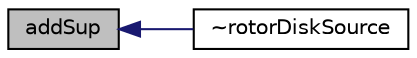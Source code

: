 digraph "addSup"
{
  bgcolor="transparent";
  edge [fontname="Helvetica",fontsize="10",labelfontname="Helvetica",labelfontsize="10"];
  node [fontname="Helvetica",fontsize="10",shape=record];
  rankdir="LR";
  Node886 [label="addSup",height=0.2,width=0.4,color="black", fillcolor="grey75", style="filled", fontcolor="black"];
  Node886 -> Node887 [dir="back",color="midnightblue",fontsize="10",style="solid",fontname="Helvetica"];
  Node887 [label="~rotorDiskSource",height=0.2,width=0.4,color="black",URL="$a24629.html#af1133f71a94d4c4083d39ed386495ec5",tooltip="Destructor. "];
}
